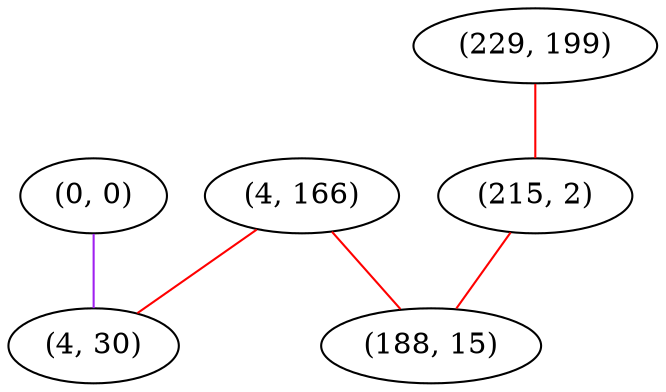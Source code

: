 graph "" {
"(0, 0)";
"(4, 166)";
"(229, 199)";
"(215, 2)";
"(188, 15)";
"(4, 30)";
"(0, 0)" -- "(4, 30)"  [color=purple, key=0, weight=4];
"(4, 166)" -- "(188, 15)"  [color=red, key=0, weight=1];
"(4, 166)" -- "(4, 30)"  [color=red, key=0, weight=1];
"(229, 199)" -- "(215, 2)"  [color=red, key=0, weight=1];
"(215, 2)" -- "(188, 15)"  [color=red, key=0, weight=1];
}
